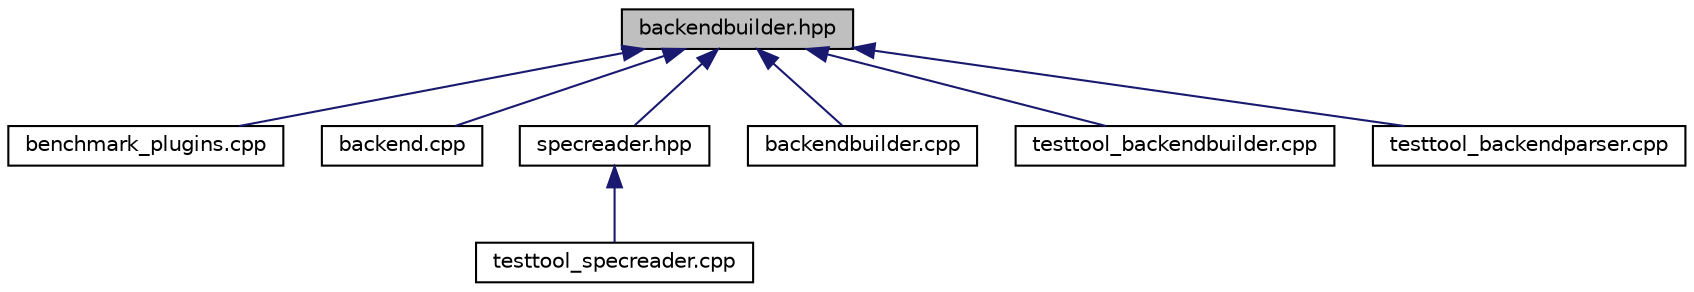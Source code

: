 digraph "backendbuilder.hpp"
{
 // LATEX_PDF_SIZE
  edge [fontname="Helvetica",fontsize="10",labelfontname="Helvetica",labelfontsize="10"];
  node [fontname="Helvetica",fontsize="10",shape=record];
  Node1 [label="backendbuilder.hpp",height=0.2,width=0.4,color="black", fillcolor="grey75", style="filled", fontcolor="black",tooltip="Implements a way to build backends."];
  Node1 -> Node2 [dir="back",color="midnightblue",fontsize="10",style="solid"];
  Node2 [label="benchmark_plugins.cpp",height=0.2,width=0.4,color="black", fillcolor="white", style="filled",URL="$benchmark__plugins_8cpp.html",tooltip="benchmark for getenv"];
  Node1 -> Node3 [dir="back",color="midnightblue",fontsize="10",style="solid"];
  Node3 [label="backend.cpp",height=0.2,width=0.4,color="black", fillcolor="white", style="filled",URL="$examples_2backend_8cpp.html",tooltip=" "];
  Node1 -> Node4 [dir="back",color="midnightblue",fontsize="10",style="solid"];
  Node4 [label="specreader.hpp",height=0.2,width=0.4,color="black", fillcolor="white", style="filled",URL="$specreader_8hpp.html",tooltip="Implements a way to read spec for mounting purposes."];
  Node4 -> Node5 [dir="back",color="midnightblue",fontsize="10",style="solid"];
  Node5 [label="testtool_specreader.cpp",height=0.2,width=0.4,color="black", fillcolor="white", style="filled",URL="$testtool__specreader_8cpp.html",tooltip="Tests for the spec readerclass."];
  Node1 -> Node6 [dir="back",color="midnightblue",fontsize="10",style="solid"];
  Node6 [label="backendbuilder.cpp",height=0.2,width=0.4,color="black", fillcolor="white", style="filled",URL="$backendbuilder_8cpp.html",tooltip="Implementation of backend builder."];
  Node1 -> Node7 [dir="back",color="midnightblue",fontsize="10",style="solid"];
  Node7 [label="testtool_backendbuilder.cpp",height=0.2,width=0.4,color="black", fillcolor="white", style="filled",URL="$testtool__backendbuilder_8cpp.html",tooltip="Tests for the Backend builder class."];
  Node1 -> Node8 [dir="back",color="midnightblue",fontsize="10",style="solid"];
  Node8 [label="testtool_backendparser.cpp",height=0.2,width=0.4,color="black", fillcolor="white", style="filled",URL="$testtool__backendparser_8cpp.html",tooltip="Tests for the Backend parser class."];
}
